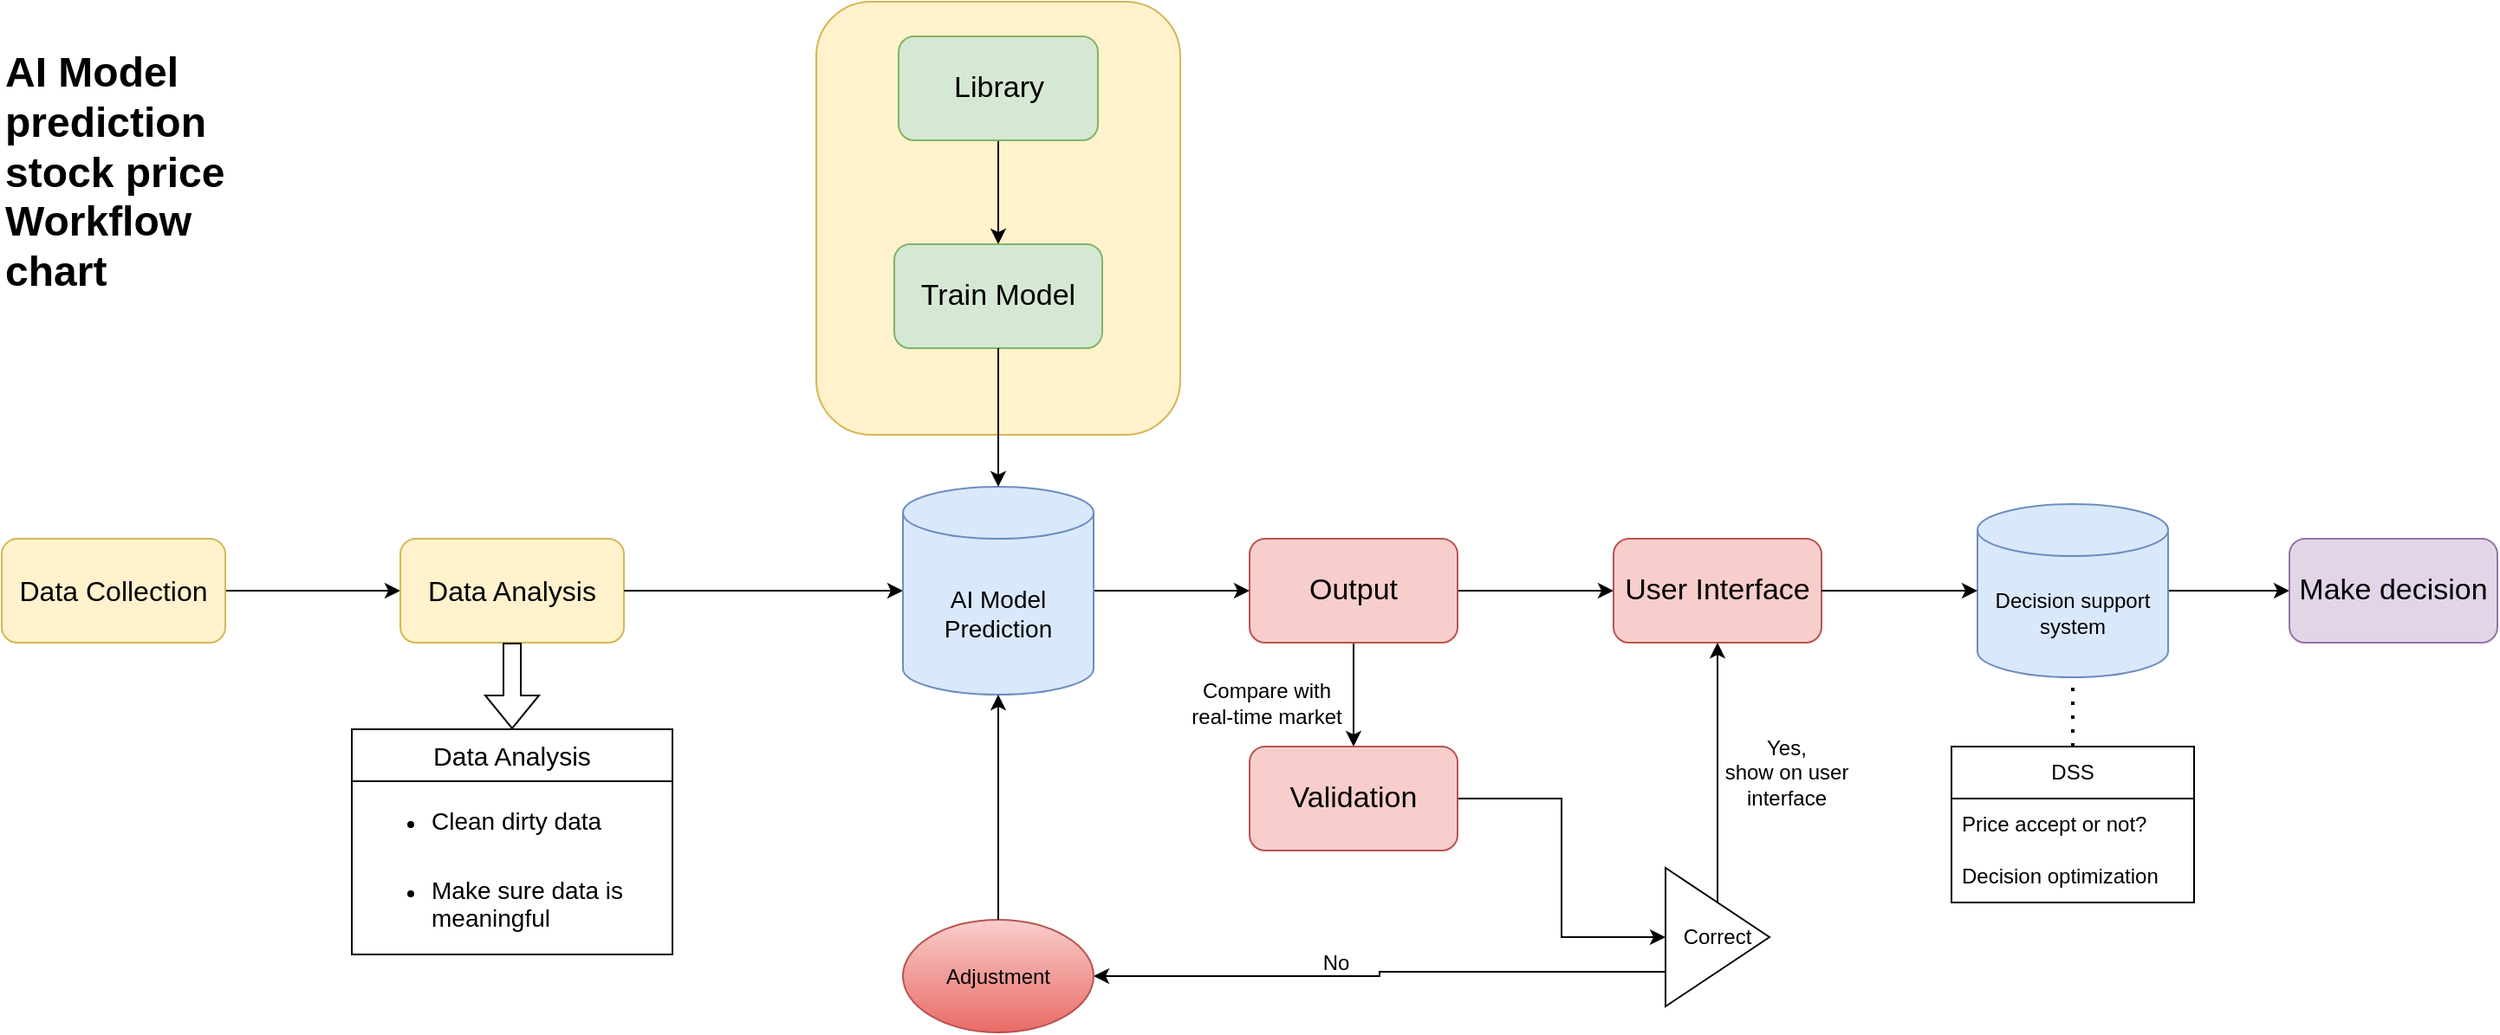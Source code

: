 <mxfile version="26.0.2">
  <diagram name="第 1 页" id="LWjjfVmd3jnk-YyU-jLR">
    <mxGraphModel dx="3088" dy="708" grid="1" gridSize="10" guides="1" tooltips="1" connect="1" arrows="1" fold="1" page="1" pageScale="1" pageWidth="827" pageHeight="1169" math="0" shadow="0">
      <root>
        <mxCell id="0" />
        <mxCell id="1" parent="0" />
        <mxCell id="FfisPMWGfRinOZC7QWmt-2" value="" style="rounded=1;whiteSpace=wrap;html=1;fillColor=#fff2cc;strokeColor=#d6b656;" vertex="1" parent="1">
          <mxGeometry x="-450" y="80" width="210" height="250" as="geometry" />
        </mxCell>
        <mxCell id="bv4IY5npqPAWGDnXp7fx-20" style="edgeStyle=orthogonalEdgeStyle;rounded=0;orthogonalLoop=1;jettySize=auto;html=1;exitX=1;exitY=0.5;exitDx=0;exitDy=0;entryX=0;entryY=0.5;entryDx=0;entryDy=0;strokeWidth=1;" parent="1" source="bv4IY5npqPAWGDnXp7fx-1" target="bv4IY5npqPAWGDnXp7fx-9" edge="1">
          <mxGeometry relative="1" as="geometry" />
        </mxCell>
        <mxCell id="bv4IY5npqPAWGDnXp7fx-1" value="&lt;font style=&quot;font-size: 16px;&quot;&gt;Data Collection&lt;/font&gt;" style="rounded=1;whiteSpace=wrap;html=1;fillColor=#fff2cc;strokeColor=#d6b656;" parent="1" vertex="1">
          <mxGeometry x="-920" y="390" width="129" height="60" as="geometry" />
        </mxCell>
        <mxCell id="bv4IY5npqPAWGDnXp7fx-9" value="&lt;span style=&quot;font-size: 16px;&quot;&gt;Data Analysis&lt;/span&gt;" style="rounded=1;whiteSpace=wrap;html=1;fillColor=#fff2cc;strokeColor=#d6b656;" parent="1" vertex="1">
          <mxGeometry x="-690" y="390" width="129" height="60" as="geometry" />
        </mxCell>
        <mxCell id="bv4IY5npqPAWGDnXp7fx-45" style="edgeStyle=orthogonalEdgeStyle;rounded=0;orthogonalLoop=1;jettySize=auto;html=1;exitX=1;exitY=0.5;exitDx=0;exitDy=0;" parent="1" source="bv4IY5npqPAWGDnXp7fx-10" target="bv4IY5npqPAWGDnXp7fx-44" edge="1">
          <mxGeometry relative="1" as="geometry" />
        </mxCell>
        <mxCell id="bv4IY5npqPAWGDnXp7fx-49" style="edgeStyle=orthogonalEdgeStyle;rounded=0;orthogonalLoop=1;jettySize=auto;html=1;exitX=0.5;exitY=1;exitDx=0;exitDy=0;entryX=0.5;entryY=0;entryDx=0;entryDy=0;" parent="1" source="bv4IY5npqPAWGDnXp7fx-10" target="bv4IY5npqPAWGDnXp7fx-48" edge="1">
          <mxGeometry relative="1" as="geometry" />
        </mxCell>
        <mxCell id="bv4IY5npqPAWGDnXp7fx-10" value="&lt;span style=&quot;font-size: 17px;&quot;&gt;Output&lt;/span&gt;" style="rounded=1;whiteSpace=wrap;html=1;fillColor=#f8cecc;strokeColor=#b85450;" parent="1" vertex="1">
          <mxGeometry x="-200" y="390" width="120" height="60" as="geometry" />
        </mxCell>
        <mxCell id="bv4IY5npqPAWGDnXp7fx-21" style="edgeStyle=orthogonalEdgeStyle;rounded=0;orthogonalLoop=1;jettySize=auto;html=1;exitX=1;exitY=0.5;exitDx=0;exitDy=0;entryX=0;entryY=0.5;entryDx=0;entryDy=0;entryPerimeter=0;strokeWidth=1;" parent="1" source="bv4IY5npqPAWGDnXp7fx-9" target="bv4IY5npqPAWGDnXp7fx-38" edge="1">
          <mxGeometry relative="1" as="geometry">
            <mxPoint x="-413" y="420" as="targetPoint" />
          </mxGeometry>
        </mxCell>
        <mxCell id="bv4IY5npqPAWGDnXp7fx-22" value="&lt;font style=&quot;font-size: 15px;&quot;&gt;Data Analysis&lt;/font&gt;" style="swimlane;fontStyle=0;childLayout=stackLayout;horizontal=1;startSize=30;horizontalStack=0;resizeParent=1;resizeParentMax=0;resizeLast=0;collapsible=1;marginBottom=0;whiteSpace=wrap;html=1;" parent="1" vertex="1">
          <mxGeometry x="-718" y="500" width="185" height="130" as="geometry" />
        </mxCell>
        <mxCell id="bv4IY5npqPAWGDnXp7fx-23" value="&lt;ul&gt;&lt;li&gt;&lt;font style=&quot;font-size: 14px;&quot;&gt;Clean dirty data&lt;/font&gt;&lt;/li&gt;&lt;/ul&gt;" style="text;strokeColor=none;fillColor=none;align=left;verticalAlign=middle;spacingLeft=4;spacingRight=4;overflow=hidden;points=[[0,0.5],[1,0.5]];portConstraint=eastwest;rotatable=0;whiteSpace=wrap;html=1;" parent="bv4IY5npqPAWGDnXp7fx-22" vertex="1">
          <mxGeometry y="30" width="185" height="40" as="geometry" />
        </mxCell>
        <mxCell id="bv4IY5npqPAWGDnXp7fx-25" value="&lt;ul&gt;&lt;li&gt;&lt;span style=&quot;font-size: 14px; background-color: transparent; color: light-dark(rgb(0, 0, 0), rgb(255, 255, 255));&quot;&gt;Make sure data is meaningful&lt;/span&gt;&lt;/li&gt;&lt;/ul&gt;" style="text;strokeColor=none;fillColor=none;align=left;verticalAlign=middle;spacingLeft=4;spacingRight=4;overflow=hidden;points=[[0,0.5],[1,0.5]];portConstraint=eastwest;rotatable=0;whiteSpace=wrap;html=1;" parent="bv4IY5npqPAWGDnXp7fx-22" vertex="1">
          <mxGeometry y="70" width="185" height="60" as="geometry" />
        </mxCell>
        <mxCell id="bv4IY5npqPAWGDnXp7fx-27" value="" style="shape=flexArrow;endArrow=classic;html=1;rounded=0;entryX=0.5;entryY=0;entryDx=0;entryDy=0;exitX=0.5;exitY=1;exitDx=0;exitDy=0;" parent="1" source="bv4IY5npqPAWGDnXp7fx-9" target="bv4IY5npqPAWGDnXp7fx-22" edge="1">
          <mxGeometry width="50" height="50" relative="1" as="geometry">
            <mxPoint x="-580" y="480" as="sourcePoint" />
            <mxPoint x="-530" y="430" as="targetPoint" />
          </mxGeometry>
        </mxCell>
        <mxCell id="bv4IY5npqPAWGDnXp7fx-37" value="&lt;h1 style=&quot;margin-top: 0px;&quot;&gt;AI Model prediction stock price Workflow chart&lt;/h1&gt;" style="text;html=1;whiteSpace=wrap;overflow=hidden;rounded=0;" parent="1" vertex="1">
          <mxGeometry x="-920" y="100" width="170" height="150" as="geometry" />
        </mxCell>
        <mxCell id="bv4IY5npqPAWGDnXp7fx-43" style="edgeStyle=orthogonalEdgeStyle;rounded=0;orthogonalLoop=1;jettySize=auto;html=1;exitX=1;exitY=0.5;exitDx=0;exitDy=0;exitPerimeter=0;" parent="1" source="bv4IY5npqPAWGDnXp7fx-38" target="bv4IY5npqPAWGDnXp7fx-10" edge="1">
          <mxGeometry relative="1" as="geometry" />
        </mxCell>
        <mxCell id="bv4IY5npqPAWGDnXp7fx-38" value="&lt;font style=&quot;font-size: 14px;&quot;&gt;AI Model Prediction&lt;/font&gt;" style="shape=cylinder3;whiteSpace=wrap;html=1;boundedLbl=1;backgroundOutline=1;size=15;fillColor=#dae8fc;strokeColor=#6c8ebf;" parent="1" vertex="1">
          <mxGeometry x="-400" y="360" width="110" height="120" as="geometry" />
        </mxCell>
        <mxCell id="bv4IY5npqPAWGDnXp7fx-41" style="edgeStyle=orthogonalEdgeStyle;rounded=0;orthogonalLoop=1;jettySize=auto;html=1;exitX=0.5;exitY=1;exitDx=0;exitDy=0;entryX=0.5;entryY=0;entryDx=0;entryDy=0;" parent="1" source="bv4IY5npqPAWGDnXp7fx-39" target="bv4IY5npqPAWGDnXp7fx-40" edge="1">
          <mxGeometry relative="1" as="geometry" />
        </mxCell>
        <mxCell id="bv4IY5npqPAWGDnXp7fx-39" value="&lt;span style=&quot;font-size: 17px;&quot;&gt;Library&lt;/span&gt;" style="rounded=1;whiteSpace=wrap;html=1;fillColor=#d5e8d4;strokeColor=#82b366;" parent="1" vertex="1">
          <mxGeometry x="-402.5" y="100" width="115" height="60" as="geometry" />
        </mxCell>
        <mxCell id="bv4IY5npqPAWGDnXp7fx-40" value="&lt;span style=&quot;font-size: 17px;&quot;&gt;Train Model&lt;/span&gt;" style="rounded=1;whiteSpace=wrap;html=1;fillColor=#d5e8d4;strokeColor=#82b366;" parent="1" vertex="1">
          <mxGeometry x="-405" y="220" width="120" height="60" as="geometry" />
        </mxCell>
        <mxCell id="bv4IY5npqPAWGDnXp7fx-42" style="edgeStyle=orthogonalEdgeStyle;rounded=0;orthogonalLoop=1;jettySize=auto;html=1;exitX=0.5;exitY=1;exitDx=0;exitDy=0;entryX=0.5;entryY=0;entryDx=0;entryDy=0;entryPerimeter=0;" parent="1" source="bv4IY5npqPAWGDnXp7fx-40" target="bv4IY5npqPAWGDnXp7fx-38" edge="1">
          <mxGeometry relative="1" as="geometry" />
        </mxCell>
        <mxCell id="bv4IY5npqPAWGDnXp7fx-44" value="&lt;span style=&quot;font-size: 17px;&quot;&gt;User Interface&lt;/span&gt;" style="rounded=1;whiteSpace=wrap;html=1;fillColor=#f8cecc;strokeColor=#b85450;" parent="1" vertex="1">
          <mxGeometry x="10" y="390" width="120" height="60" as="geometry" />
        </mxCell>
        <mxCell id="bv4IY5npqPAWGDnXp7fx-58" style="edgeStyle=orthogonalEdgeStyle;rounded=0;orthogonalLoop=1;jettySize=auto;html=1;exitX=1;exitY=0.5;exitDx=0;exitDy=0;entryX=0;entryY=0.5;entryDx=0;entryDy=0;" parent="1" source="bv4IY5npqPAWGDnXp7fx-48" target="bv4IY5npqPAWGDnXp7fx-50" edge="1">
          <mxGeometry relative="1" as="geometry" />
        </mxCell>
        <mxCell id="bv4IY5npqPAWGDnXp7fx-48" value="&lt;span style=&quot;font-size: 17px;&quot;&gt;Validation&lt;/span&gt;" style="rounded=1;whiteSpace=wrap;html=1;fillColor=#f8cecc;strokeColor=#b85450;" parent="1" vertex="1">
          <mxGeometry x="-200" y="510" width="120" height="60" as="geometry" />
        </mxCell>
        <mxCell id="bv4IY5npqPAWGDnXp7fx-55" style="edgeStyle=orthogonalEdgeStyle;rounded=0;orthogonalLoop=1;jettySize=auto;html=1;exitX=0.5;exitY=0;exitDx=0;exitDy=0;entryX=0.5;entryY=1;entryDx=0;entryDy=0;" parent="1" source="bv4IY5npqPAWGDnXp7fx-50" target="bv4IY5npqPAWGDnXp7fx-44" edge="1">
          <mxGeometry relative="1" as="geometry" />
        </mxCell>
        <mxCell id="bv4IY5npqPAWGDnXp7fx-60" style="edgeStyle=orthogonalEdgeStyle;rounded=0;orthogonalLoop=1;jettySize=auto;html=1;exitX=0.5;exitY=1;exitDx=0;exitDy=0;" parent="1" source="bv4IY5npqPAWGDnXp7fx-50" target="bv4IY5npqPAWGDnXp7fx-59" edge="1">
          <mxGeometry relative="1" as="geometry" />
        </mxCell>
        <mxCell id="bv4IY5npqPAWGDnXp7fx-50" value="Correct" style="triangle;whiteSpace=wrap;html=1;rotation=0;" parent="1" vertex="1">
          <mxGeometry x="40" y="580" width="60" height="80" as="geometry" />
        </mxCell>
        <mxCell id="bv4IY5npqPAWGDnXp7fx-51" value="No" style="text;html=1;align=center;verticalAlign=middle;whiteSpace=wrap;rounded=0;" parent="1" vertex="1">
          <mxGeometry x="-180" y="620" width="60" height="30" as="geometry" />
        </mxCell>
        <mxCell id="bv4IY5npqPAWGDnXp7fx-52" value="Yes,&lt;div&gt;show on user interface&lt;/div&gt;" style="text;html=1;align=center;verticalAlign=middle;whiteSpace=wrap;rounded=0;" parent="1" vertex="1">
          <mxGeometry x="60" y="500" width="100" height="50" as="geometry" />
        </mxCell>
        <mxCell id="bv4IY5npqPAWGDnXp7fx-59" value="Adjustment" style="ellipse;whiteSpace=wrap;html=1;fillColor=#f8cecc;strokeColor=#b85450;gradientColor=#ea6b66;" parent="1" vertex="1">
          <mxGeometry x="-400" y="610" width="110" height="65" as="geometry" />
        </mxCell>
        <mxCell id="bv4IY5npqPAWGDnXp7fx-61" style="edgeStyle=orthogonalEdgeStyle;rounded=0;orthogonalLoop=1;jettySize=auto;html=1;exitX=0.5;exitY=0;exitDx=0;exitDy=0;entryX=0.5;entryY=1;entryDx=0;entryDy=0;entryPerimeter=0;" parent="1" source="bv4IY5npqPAWGDnXp7fx-59" target="bv4IY5npqPAWGDnXp7fx-38" edge="1">
          <mxGeometry relative="1" as="geometry" />
        </mxCell>
        <mxCell id="bv4IY5npqPAWGDnXp7fx-74" style="edgeStyle=orthogonalEdgeStyle;rounded=0;orthogonalLoop=1;jettySize=auto;html=1;exitX=1;exitY=0.5;exitDx=0;exitDy=0;exitPerimeter=0;entryX=0;entryY=0.5;entryDx=0;entryDy=0;" parent="1" source="bv4IY5npqPAWGDnXp7fx-62" target="bv4IY5npqPAWGDnXp7fx-73" edge="1">
          <mxGeometry relative="1" as="geometry" />
        </mxCell>
        <mxCell id="bv4IY5npqPAWGDnXp7fx-62" value="&lt;font&gt;Decision support system&lt;/font&gt;" style="shape=cylinder3;whiteSpace=wrap;html=1;boundedLbl=1;backgroundOutline=1;size=15;fillColor=#dae8fc;strokeColor=#6c8ebf;" parent="1" vertex="1">
          <mxGeometry x="220" y="370" width="110" height="100" as="geometry" />
        </mxCell>
        <mxCell id="bv4IY5npqPAWGDnXp7fx-63" style="edgeStyle=orthogonalEdgeStyle;rounded=0;orthogonalLoop=1;jettySize=auto;html=1;exitX=1;exitY=0.5;exitDx=0;exitDy=0;entryX=0;entryY=0.5;entryDx=0;entryDy=0;entryPerimeter=0;" parent="1" source="bv4IY5npqPAWGDnXp7fx-44" target="bv4IY5npqPAWGDnXp7fx-62" edge="1">
          <mxGeometry relative="1" as="geometry" />
        </mxCell>
        <mxCell id="bv4IY5npqPAWGDnXp7fx-66" value="DSS" style="swimlane;fontStyle=0;childLayout=stackLayout;horizontal=1;startSize=30;horizontalStack=0;resizeParent=1;resizeParentMax=0;resizeLast=0;collapsible=1;marginBottom=0;whiteSpace=wrap;html=1;" parent="1" vertex="1">
          <mxGeometry x="205" y="510" width="140" height="90" as="geometry" />
        </mxCell>
        <mxCell id="bv4IY5npqPAWGDnXp7fx-67" value="Price accept or not?" style="text;strokeColor=none;fillColor=none;align=left;verticalAlign=middle;spacingLeft=4;spacingRight=4;overflow=hidden;points=[[0,0.5],[1,0.5]];portConstraint=eastwest;rotatable=0;whiteSpace=wrap;html=1;" parent="bv4IY5npqPAWGDnXp7fx-66" vertex="1">
          <mxGeometry y="30" width="140" height="30" as="geometry" />
        </mxCell>
        <mxCell id="bv4IY5npqPAWGDnXp7fx-68" value="Decision optimization" style="text;strokeColor=none;fillColor=none;align=left;verticalAlign=middle;spacingLeft=4;spacingRight=4;overflow=hidden;points=[[0,0.5],[1,0.5]];portConstraint=eastwest;rotatable=0;whiteSpace=wrap;html=1;" parent="bv4IY5npqPAWGDnXp7fx-66" vertex="1">
          <mxGeometry y="60" width="140" height="30" as="geometry" />
        </mxCell>
        <mxCell id="bv4IY5npqPAWGDnXp7fx-70" value="" style="endArrow=none;dashed=1;html=1;dashPattern=1 3;strokeWidth=2;rounded=0;entryX=0.5;entryY=1;entryDx=0;entryDy=0;entryPerimeter=0;exitX=0.5;exitY=0;exitDx=0;exitDy=0;" parent="1" source="bv4IY5npqPAWGDnXp7fx-66" target="bv4IY5npqPAWGDnXp7fx-62" edge="1">
          <mxGeometry width="50" height="50" relative="1" as="geometry">
            <mxPoint x="270" y="510" as="sourcePoint" />
            <mxPoint x="320" y="460" as="targetPoint" />
          </mxGeometry>
        </mxCell>
        <mxCell id="bv4IY5npqPAWGDnXp7fx-73" value="&lt;span style=&quot;font-size: 17px;&quot;&gt;Make decision&lt;/span&gt;" style="rounded=1;whiteSpace=wrap;html=1;fillColor=#e1d5e7;strokeColor=#9673a6;" parent="1" vertex="1">
          <mxGeometry x="400" y="390" width="120" height="60" as="geometry" />
        </mxCell>
        <mxCell id="bv4IY5npqPAWGDnXp7fx-75" value="Compare with real-time market" style="text;html=1;align=center;verticalAlign=middle;whiteSpace=wrap;rounded=0;" parent="1" vertex="1">
          <mxGeometry x="-240" y="460" width="100" height="50" as="geometry" />
        </mxCell>
      </root>
    </mxGraphModel>
  </diagram>
</mxfile>
